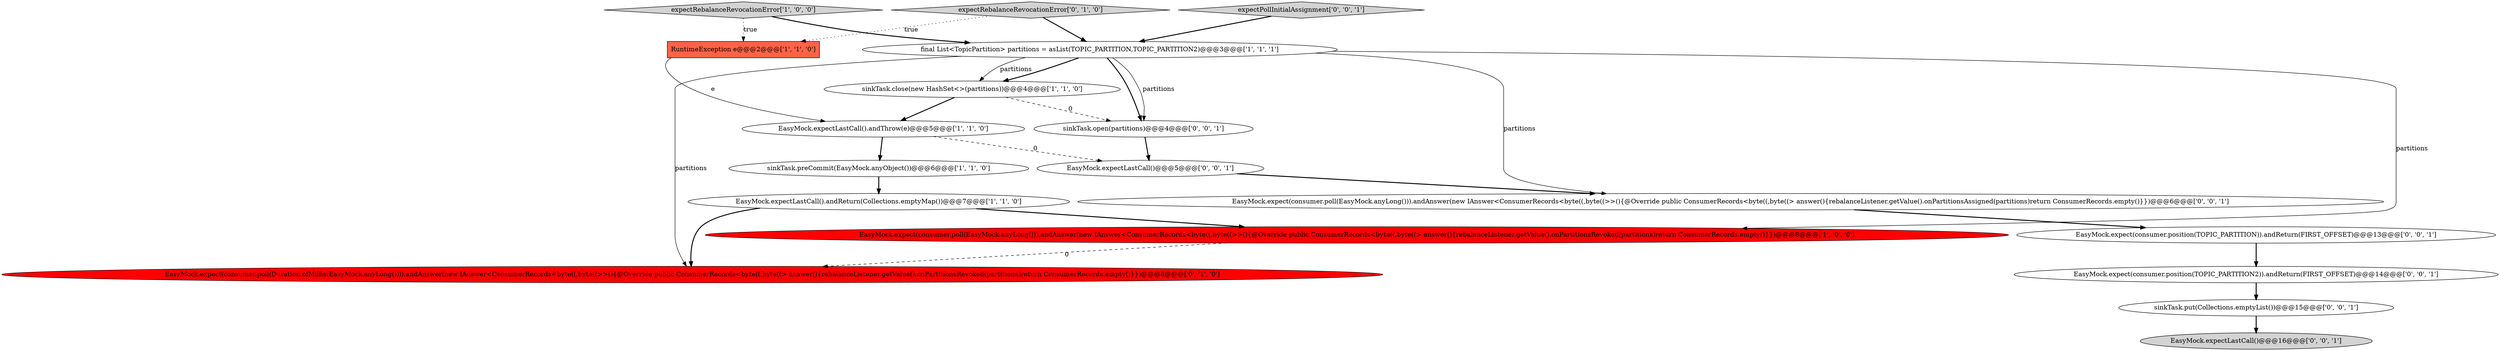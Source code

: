 digraph {
14 [style = filled, label = "EasyMock.expect(consumer.position(TOPIC_PARTITION)).andReturn(FIRST_OFFSET)@@@13@@@['0', '0', '1']", fillcolor = white, shape = ellipse image = "AAA0AAABBB3BBB"];
2 [style = filled, label = "sinkTask.preCommit(EasyMock.anyObject())@@@6@@@['1', '1', '0']", fillcolor = white, shape = ellipse image = "AAA0AAABBB1BBB"];
0 [style = filled, label = "expectRebalanceRevocationError['1', '0', '0']", fillcolor = lightgray, shape = diamond image = "AAA0AAABBB1BBB"];
1 [style = filled, label = "sinkTask.close(new HashSet<>(partitions))@@@4@@@['1', '1', '0']", fillcolor = white, shape = ellipse image = "AAA0AAABBB1BBB"];
10 [style = filled, label = "EasyMock.expect(consumer.position(TOPIC_PARTITION2)).andReturn(FIRST_OFFSET)@@@14@@@['0', '0', '1']", fillcolor = white, shape = ellipse image = "AAA0AAABBB3BBB"];
5 [style = filled, label = "EasyMock.expectLastCall().andReturn(Collections.emptyMap())@@@7@@@['1', '1', '0']", fillcolor = white, shape = ellipse image = "AAA0AAABBB1BBB"];
16 [style = filled, label = "EasyMock.expectLastCall()@@@16@@@['0', '0', '1']", fillcolor = lightgray, shape = ellipse image = "AAA0AAABBB3BBB"];
6 [style = filled, label = "EasyMock.expectLastCall().andThrow(e)@@@5@@@['1', '1', '0']", fillcolor = white, shape = ellipse image = "AAA0AAABBB1BBB"];
8 [style = filled, label = "expectRebalanceRevocationError['0', '1', '0']", fillcolor = lightgray, shape = diamond image = "AAA0AAABBB2BBB"];
12 [style = filled, label = "EasyMock.expect(consumer.poll(EasyMock.anyLong())).andAnswer(new IAnswer<ConsumerRecords<byte((,byte((>>(){@Override public ConsumerRecords<byte((,byte((> answer(){rebalanceListener.getValue().onPartitionsAssigned(partitions)return ConsumerRecords.empty()}})@@@6@@@['0', '0', '1']", fillcolor = white, shape = ellipse image = "AAA0AAABBB3BBB"];
11 [style = filled, label = "EasyMock.expectLastCall()@@@5@@@['0', '0', '1']", fillcolor = white, shape = ellipse image = "AAA0AAABBB3BBB"];
17 [style = filled, label = "sinkTask.open(partitions)@@@4@@@['0', '0', '1']", fillcolor = white, shape = ellipse image = "AAA0AAABBB3BBB"];
3 [style = filled, label = "EasyMock.expect(consumer.poll(EasyMock.anyLong())).andAnswer(new IAnswer<ConsumerRecords<byte((,byte((>>(){@Override public ConsumerRecords<byte((,byte((> answer(){rebalanceListener.getValue().onPartitionsRevoked(partitions)return ConsumerRecords.empty()}})@@@8@@@['1', '0', '0']", fillcolor = red, shape = ellipse image = "AAA1AAABBB1BBB"];
13 [style = filled, label = "expectPollInitialAssignment['0', '0', '1']", fillcolor = lightgray, shape = diamond image = "AAA0AAABBB3BBB"];
7 [style = filled, label = "final List<TopicPartition> partitions = asList(TOPIC_PARTITION,TOPIC_PARTITION2)@@@3@@@['1', '1', '1']", fillcolor = white, shape = ellipse image = "AAA0AAABBB1BBB"];
15 [style = filled, label = "sinkTask.put(Collections.emptyList())@@@15@@@['0', '0', '1']", fillcolor = white, shape = ellipse image = "AAA0AAABBB3BBB"];
9 [style = filled, label = "EasyMock.expect(consumer.poll(Duration.ofMillis(EasyMock.anyLong()))).andAnswer(new IAnswer<ConsumerRecords<byte((,byte((>>(){@Override public ConsumerRecords<byte((,byte((> answer(){rebalanceListener.getValue().onPartitionsRevoked(partitions)return ConsumerRecords.empty()}})@@@8@@@['0', '1', '0']", fillcolor = red, shape = ellipse image = "AAA1AAABBB2BBB"];
4 [style = filled, label = "RuntimeException e@@@2@@@['1', '1', '0']", fillcolor = tomato, shape = box image = "AAA0AAABBB1BBB"];
5->3 [style = bold, label=""];
7->1 [style = bold, label=""];
7->17 [style = bold, label=""];
10->15 [style = bold, label=""];
7->17 [style = solid, label="partitions"];
5->9 [style = bold, label=""];
4->6 [style = solid, label="e"];
0->4 [style = dotted, label="true"];
6->11 [style = dashed, label="0"];
14->10 [style = bold, label=""];
11->12 [style = bold, label=""];
15->16 [style = bold, label=""];
8->4 [style = dotted, label="true"];
7->12 [style = solid, label="partitions"];
8->7 [style = bold, label=""];
0->7 [style = bold, label=""];
6->2 [style = bold, label=""];
1->17 [style = dashed, label="0"];
1->6 [style = bold, label=""];
7->9 [style = solid, label="partitions"];
3->9 [style = dashed, label="0"];
13->7 [style = bold, label=""];
12->14 [style = bold, label=""];
7->1 [style = solid, label="partitions"];
7->3 [style = solid, label="partitions"];
2->5 [style = bold, label=""];
17->11 [style = bold, label=""];
}
